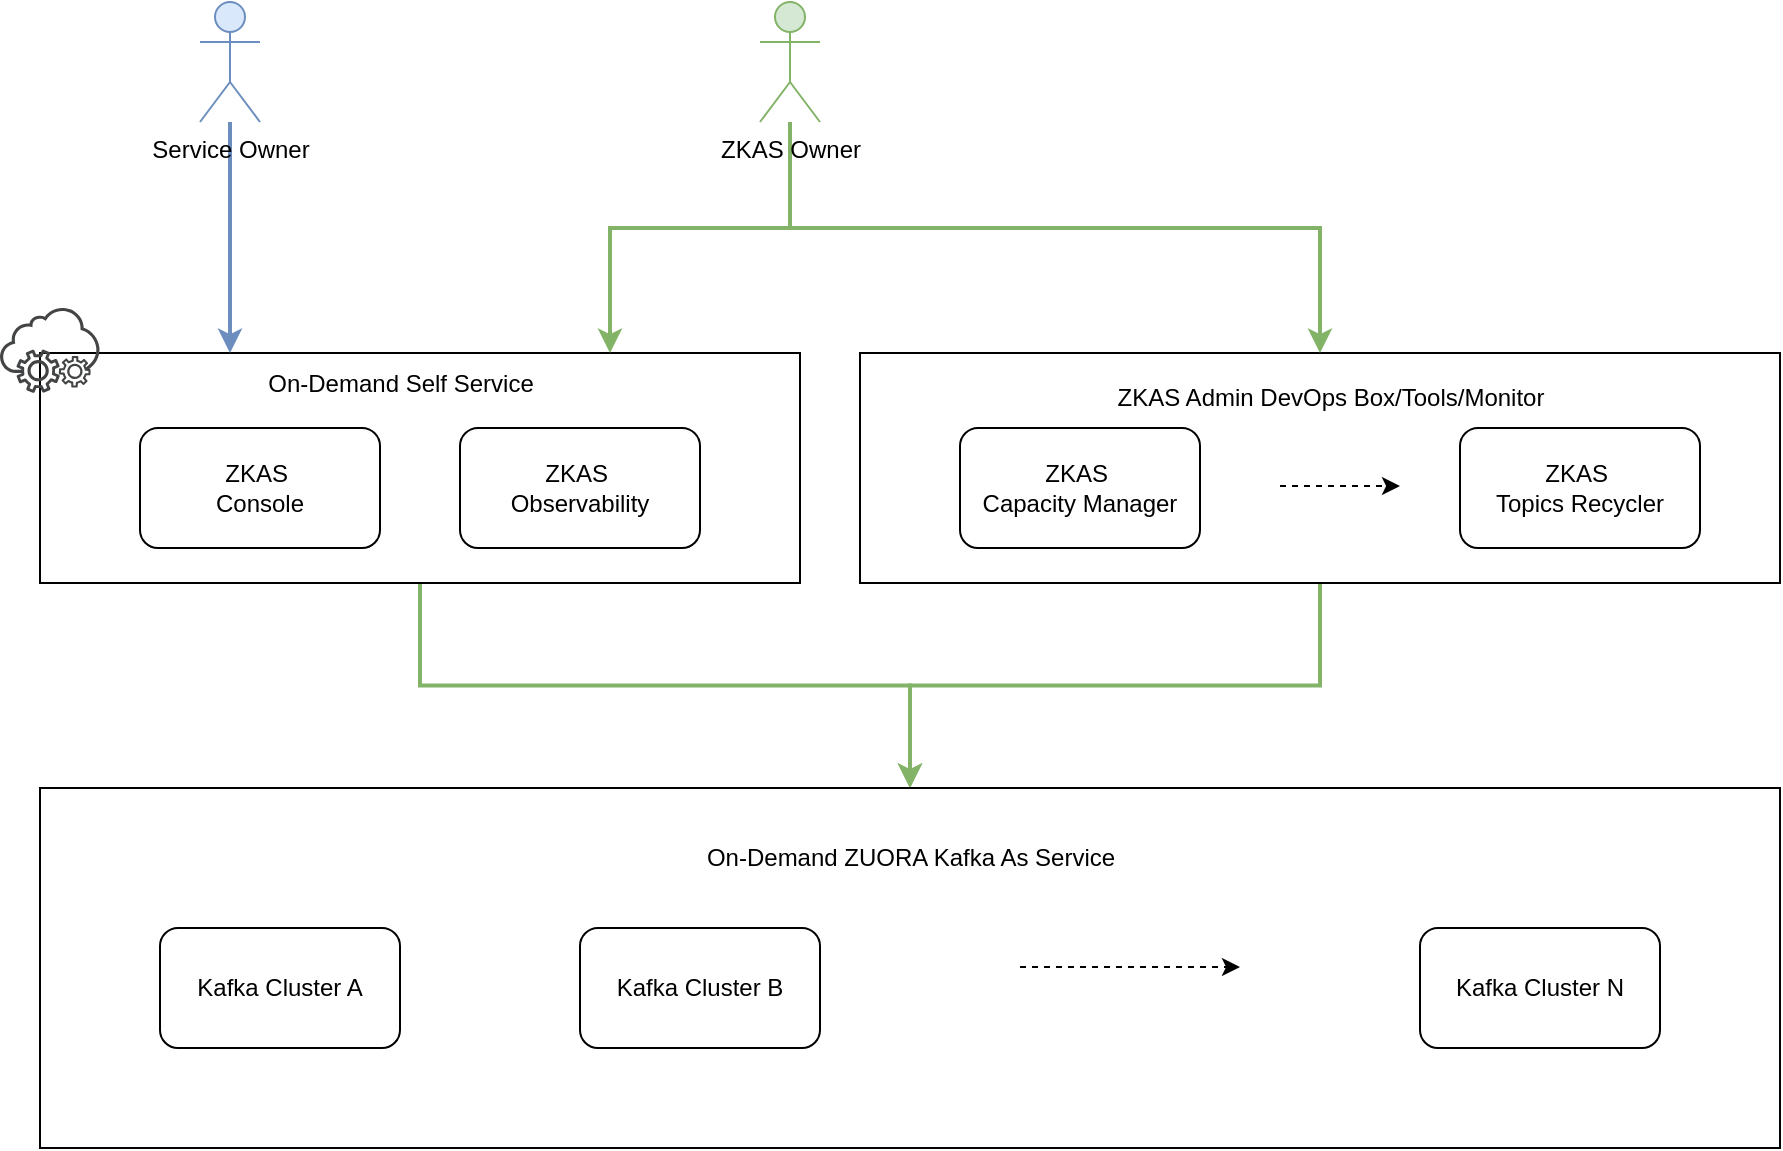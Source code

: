 <mxfile version="24.0.7" type="github">
  <diagram name="Page-1" id="rygwS8VyxAOfs3rbuVMZ">
    <mxGraphModel dx="2641" dy="1003" grid="1" gridSize="10" guides="1" tooltips="1" connect="1" arrows="1" fold="1" page="1" pageScale="1" pageWidth="850" pageHeight="1100" math="0" shadow="0">
      <root>
        <mxCell id="0" />
        <mxCell id="1" parent="0" />
        <mxCell id="D8cfFL2hckd1D-f0yYhA-3" style="edgeStyle=orthogonalEdgeStyle;rounded=0;orthogonalLoop=1;jettySize=auto;html=1;entryX=0.5;entryY=0;entryDx=0;entryDy=0;strokeWidth=2;fillColor=#d5e8d4;strokeColor=#82b366;" edge="1" parent="1" source="D8cfFL2hckd1D-f0yYhA-2" target="84Uw6vzV4NWcDb3TtWeP-11">
          <mxGeometry relative="1" as="geometry" />
        </mxCell>
        <mxCell id="D8cfFL2hckd1D-f0yYhA-2" value="" style="rounded=0;whiteSpace=wrap;html=1;" vertex="1" parent="1">
          <mxGeometry x="360" y="482.5" width="380" height="115" as="geometry" />
        </mxCell>
        <mxCell id="D8cfFL2hckd1D-f0yYhA-4" style="edgeStyle=orthogonalEdgeStyle;rounded=0;orthogonalLoop=1;jettySize=auto;html=1;entryX=0.5;entryY=0;entryDx=0;entryDy=0;strokeWidth=2;fillColor=#d5e8d4;strokeColor=#82b366;" edge="1" parent="1" source="D8cfFL2hckd1D-f0yYhA-1" target="84Uw6vzV4NWcDb3TtWeP-11">
          <mxGeometry relative="1" as="geometry" />
        </mxCell>
        <mxCell id="D8cfFL2hckd1D-f0yYhA-1" value="" style="rounded=0;whiteSpace=wrap;html=1;" vertex="1" parent="1">
          <mxGeometry x="770" y="482.5" width="460" height="115" as="geometry" />
        </mxCell>
        <mxCell id="84Uw6vzV4NWcDb3TtWeP-11" value="" style="rounded=0;whiteSpace=wrap;html=1;" parent="1" vertex="1">
          <mxGeometry x="360" y="700" width="870" height="180" as="geometry" />
        </mxCell>
        <mxCell id="D8cfFL2hckd1D-f0yYhA-13" style="edgeStyle=orthogonalEdgeStyle;rounded=0;orthogonalLoop=1;jettySize=auto;html=1;entryX=0.25;entryY=0;entryDx=0;entryDy=0;strokeWidth=2;fillColor=#dae8fc;strokeColor=#6c8ebf;" edge="1" parent="1" source="84Uw6vzV4NWcDb3TtWeP-1" target="D8cfFL2hckd1D-f0yYhA-2">
          <mxGeometry relative="1" as="geometry" />
        </mxCell>
        <mxCell id="84Uw6vzV4NWcDb3TtWeP-1" value="Service Owner" style="shape=umlActor;verticalLabelPosition=bottom;verticalAlign=top;html=1;outlineConnect=0;fillColor=#dae8fc;strokeColor=#6c8ebf;" parent="1" vertex="1">
          <mxGeometry x="440" y="307" width="30" height="60" as="geometry" />
        </mxCell>
        <mxCell id="84Uw6vzV4NWcDb3TtWeP-3" value="Kafka Cluster A" style="rounded=1;whiteSpace=wrap;html=1;" parent="1" vertex="1">
          <mxGeometry x="420" y="770" width="120" height="60" as="geometry" />
        </mxCell>
        <mxCell id="84Uw6vzV4NWcDb3TtWeP-4" value="Kafka Cluster B" style="rounded=1;whiteSpace=wrap;html=1;" parent="1" vertex="1">
          <mxGeometry x="630" y="770" width="120" height="60" as="geometry" />
        </mxCell>
        <mxCell id="84Uw6vzV4NWcDb3TtWeP-5" value="Kafka Cluster N" style="rounded=1;whiteSpace=wrap;html=1;" parent="1" vertex="1">
          <mxGeometry x="1050" y="770" width="120" height="60" as="geometry" />
        </mxCell>
        <mxCell id="84Uw6vzV4NWcDb3TtWeP-6" value="ZKAS&amp;nbsp;&lt;div&gt;Console&lt;/div&gt;" style="rounded=1;whiteSpace=wrap;html=1;" parent="1" vertex="1">
          <mxGeometry x="410" y="520" width="120" height="60" as="geometry" />
        </mxCell>
        <mxCell id="84Uw6vzV4NWcDb3TtWeP-7" value="ZKAS&amp;nbsp;&lt;div&gt;Capacity Manager&lt;/div&gt;" style="rounded=1;whiteSpace=wrap;html=1;" parent="1" vertex="1">
          <mxGeometry x="820" y="520" width="120" height="60" as="geometry" />
        </mxCell>
        <mxCell id="84Uw6vzV4NWcDb3TtWeP-8" value="ZKAS&amp;nbsp;&lt;div&gt;Topics&amp;nbsp;&lt;span style=&quot;background-color: initial;&quot;&gt;Recycler&lt;/span&gt;&lt;/div&gt;" style="rounded=1;whiteSpace=wrap;html=1;" parent="1" vertex="1">
          <mxGeometry x="1070" y="520" width="120" height="60" as="geometry" />
        </mxCell>
        <mxCell id="84Uw6vzV4NWcDb3TtWeP-9" value="ZKAS&amp;nbsp;&lt;div&gt;Observability&lt;/div&gt;" style="rounded=1;whiteSpace=wrap;html=1;" parent="1" vertex="1">
          <mxGeometry x="570" y="520" width="120" height="60" as="geometry" />
        </mxCell>
        <mxCell id="84Uw6vzV4NWcDb3TtWeP-10" value="" style="endArrow=classic;html=1;rounded=0;dashed=1;" parent="1" edge="1">
          <mxGeometry width="50" height="50" relative="1" as="geometry">
            <mxPoint x="850" y="789.5" as="sourcePoint" />
            <mxPoint x="960" y="789.5" as="targetPoint" />
          </mxGeometry>
        </mxCell>
        <mxCell id="D8cfFL2hckd1D-f0yYhA-12" style="edgeStyle=orthogonalEdgeStyle;rounded=0;orthogonalLoop=1;jettySize=auto;html=1;entryX=0.5;entryY=0;entryDx=0;entryDy=0;strokeWidth=2;fillColor=#d5e8d4;strokeColor=#82b366;" edge="1" parent="1" source="84Uw6vzV4NWcDb3TtWeP-12" target="D8cfFL2hckd1D-f0yYhA-1">
          <mxGeometry relative="1" as="geometry">
            <Array as="points">
              <mxPoint x="735" y="420" />
              <mxPoint x="1000" y="420" />
            </Array>
          </mxGeometry>
        </mxCell>
        <mxCell id="D8cfFL2hckd1D-f0yYhA-14" style="edgeStyle=orthogonalEdgeStyle;rounded=0;orthogonalLoop=1;jettySize=auto;html=1;entryX=0.75;entryY=0;entryDx=0;entryDy=0;strokeWidth=2;fillColor=#d5e8d4;strokeColor=#82b366;" edge="1" parent="1" source="84Uw6vzV4NWcDb3TtWeP-12" target="D8cfFL2hckd1D-f0yYhA-2">
          <mxGeometry relative="1" as="geometry">
            <Array as="points">
              <mxPoint x="735" y="420" />
              <mxPoint x="645" y="420" />
            </Array>
          </mxGeometry>
        </mxCell>
        <mxCell id="84Uw6vzV4NWcDb3TtWeP-12" value="ZKAS Owner" style="shape=umlActor;verticalLabelPosition=bottom;verticalAlign=top;html=1;outlineConnect=0;fillColor=#d5e8d4;strokeColor=#82b366;" parent="1" vertex="1">
          <mxGeometry x="720" y="307" width="30" height="60" as="geometry" />
        </mxCell>
        <mxCell id="D8cfFL2hckd1D-f0yYhA-16" value="" style="endArrow=classic;html=1;rounded=0;dashed=1;" edge="1" parent="1">
          <mxGeometry width="50" height="50" relative="1" as="geometry">
            <mxPoint x="980" y="549" as="sourcePoint" />
            <mxPoint x="1040" y="549" as="targetPoint" />
          </mxGeometry>
        </mxCell>
        <mxCell id="D8cfFL2hckd1D-f0yYhA-17" value="" style="sketch=0;pointerEvents=1;shadow=0;dashed=0;html=1;strokeColor=none;fillColor=#434445;aspect=fixed;labelPosition=center;verticalLabelPosition=bottom;verticalAlign=top;align=center;outlineConnect=0;shape=mxgraph.vvd.on_demand_self_service;" vertex="1" parent="1">
          <mxGeometry x="340" y="460" width="50" height="42.5" as="geometry" />
        </mxCell>
        <mxCell id="D8cfFL2hckd1D-f0yYhA-18" value="On-Demand Self Service" style="text;html=1;align=center;verticalAlign=middle;resizable=0;points=[];autosize=1;strokeColor=none;fillColor=none;" vertex="1" parent="1">
          <mxGeometry x="460" y="482.5" width="160" height="30" as="geometry" />
        </mxCell>
        <mxCell id="D8cfFL2hckd1D-f0yYhA-19" value="ZKAS Admin DevOps Box/Tools/Monitor" style="text;html=1;align=center;verticalAlign=middle;resizable=0;points=[];autosize=1;strokeColor=none;fillColor=none;" vertex="1" parent="1">
          <mxGeometry x="885" y="490" width="240" height="30" as="geometry" />
        </mxCell>
        <mxCell id="D8cfFL2hckd1D-f0yYhA-20" value="On-Demand ZUORA Kafka As Service" style="text;html=1;align=center;verticalAlign=middle;resizable=0;points=[];autosize=1;strokeColor=none;fillColor=none;" vertex="1" parent="1">
          <mxGeometry x="680" y="720" width="230" height="30" as="geometry" />
        </mxCell>
      </root>
    </mxGraphModel>
  </diagram>
</mxfile>
